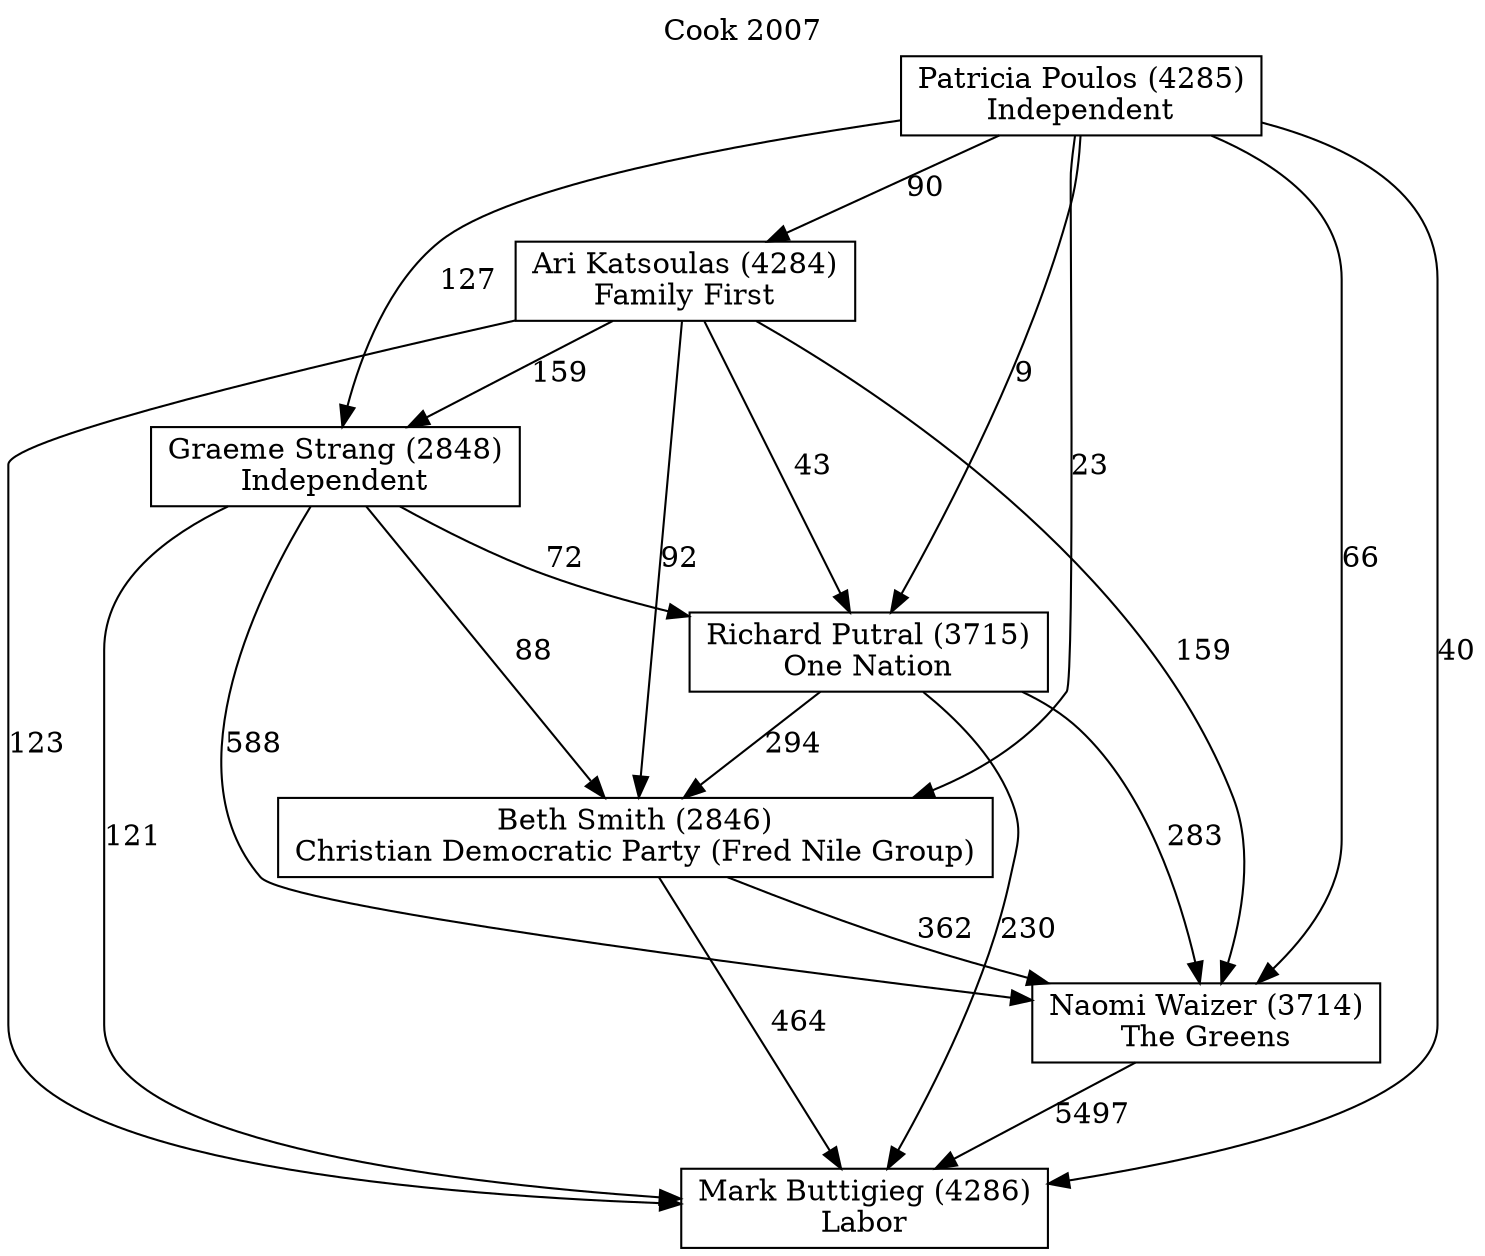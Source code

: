 // House preference flow
digraph "Mark Buttigieg (4286)_Cook_2007" {
	graph [label="Cook 2007" labelloc=t mclimit=10]
	node [shape=box]
	"Ari Katsoulas (4284)" [label="Ari Katsoulas (4284)
Family First"]
	"Beth Smith (2846)" [label="Beth Smith (2846)
Christian Democratic Party (Fred Nile Group)"]
	"Graeme Strang (2848)" [label="Graeme Strang (2848)
Independent"]
	"Mark Buttigieg (4286)" [label="Mark Buttigieg (4286)
Labor"]
	"Naomi Waizer (3714)" [label="Naomi Waizer (3714)
The Greens"]
	"Patricia Poulos (4285)" [label="Patricia Poulos (4285)
Independent"]
	"Richard Putral (3715)" [label="Richard Putral (3715)
One Nation"]
	"Ari Katsoulas (4284)" -> "Beth Smith (2846)" [label=92]
	"Ari Katsoulas (4284)" -> "Graeme Strang (2848)" [label=159]
	"Ari Katsoulas (4284)" -> "Mark Buttigieg (4286)" [label=123]
	"Ari Katsoulas (4284)" -> "Naomi Waizer (3714)" [label=159]
	"Ari Katsoulas (4284)" -> "Richard Putral (3715)" [label=43]
	"Beth Smith (2846)" -> "Mark Buttigieg (4286)" [label=464]
	"Beth Smith (2846)" -> "Naomi Waizer (3714)" [label=362]
	"Graeme Strang (2848)" -> "Beth Smith (2846)" [label=88]
	"Graeme Strang (2848)" -> "Mark Buttigieg (4286)" [label=121]
	"Graeme Strang (2848)" -> "Naomi Waizer (3714)" [label=588]
	"Graeme Strang (2848)" -> "Richard Putral (3715)" [label=72]
	"Naomi Waizer (3714)" -> "Mark Buttigieg (4286)" [label=5497]
	"Patricia Poulos (4285)" -> "Ari Katsoulas (4284)" [label=90]
	"Patricia Poulos (4285)" -> "Beth Smith (2846)" [label=23]
	"Patricia Poulos (4285)" -> "Graeme Strang (2848)" [label=127]
	"Patricia Poulos (4285)" -> "Mark Buttigieg (4286)" [label=40]
	"Patricia Poulos (4285)" -> "Naomi Waizer (3714)" [label=66]
	"Patricia Poulos (4285)" -> "Richard Putral (3715)" [label=9]
	"Richard Putral (3715)" -> "Beth Smith (2846)" [label=294]
	"Richard Putral (3715)" -> "Mark Buttigieg (4286)" [label=230]
	"Richard Putral (3715)" -> "Naomi Waizer (3714)" [label=283]
}
